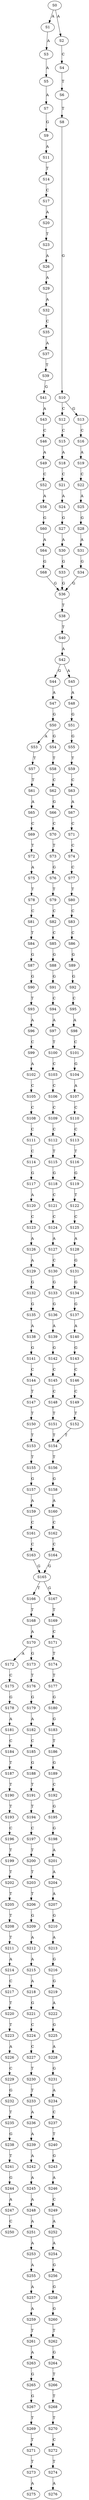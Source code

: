 strict digraph  {
	S0 -> S1 [ label = A ];
	S0 -> S2 [ label = A ];
	S1 -> S3 [ label = A ];
	S2 -> S4 [ label = C ];
	S3 -> S5 [ label = A ];
	S4 -> S6 [ label = T ];
	S5 -> S7 [ label = A ];
	S6 -> S8 [ label = T ];
	S7 -> S9 [ label = G ];
	S8 -> S10 [ label = G ];
	S9 -> S11 [ label = A ];
	S10 -> S12 [ label = C ];
	S10 -> S13 [ label = G ];
	S11 -> S14 [ label = T ];
	S12 -> S15 [ label = C ];
	S13 -> S16 [ label = C ];
	S14 -> S17 [ label = C ];
	S15 -> S18 [ label = A ];
	S16 -> S19 [ label = A ];
	S17 -> S20 [ label = A ];
	S18 -> S21 [ label = C ];
	S19 -> S22 [ label = C ];
	S20 -> S23 [ label = T ];
	S21 -> S24 [ label = A ];
	S22 -> S25 [ label = A ];
	S23 -> S26 [ label = A ];
	S24 -> S27 [ label = G ];
	S25 -> S28 [ label = G ];
	S26 -> S29 [ label = A ];
	S27 -> S30 [ label = A ];
	S28 -> S31 [ label = A ];
	S29 -> S32 [ label = A ];
	S30 -> S33 [ label = G ];
	S31 -> S34 [ label = G ];
	S32 -> S35 [ label = C ];
	S33 -> S36 [ label = G ];
	S34 -> S36 [ label = G ];
	S35 -> S37 [ label = A ];
	S36 -> S38 [ label = T ];
	S37 -> S39 [ label = T ];
	S38 -> S40 [ label = T ];
	S39 -> S41 [ label = G ];
	S40 -> S42 [ label = A ];
	S41 -> S43 [ label = A ];
	S42 -> S44 [ label = G ];
	S42 -> S45 [ label = A ];
	S43 -> S46 [ label = C ];
	S44 -> S47 [ label = A ];
	S45 -> S48 [ label = A ];
	S46 -> S49 [ label = A ];
	S47 -> S50 [ label = G ];
	S48 -> S51 [ label = G ];
	S49 -> S52 [ label = C ];
	S50 -> S53 [ label = A ];
	S50 -> S54 [ label = G ];
	S51 -> S55 [ label = G ];
	S52 -> S56 [ label = A ];
	S53 -> S57 [ label = T ];
	S54 -> S58 [ label = T ];
	S55 -> S59 [ label = T ];
	S56 -> S60 [ label = G ];
	S57 -> S61 [ label = T ];
	S58 -> S62 [ label = C ];
	S59 -> S63 [ label = C ];
	S60 -> S64 [ label = A ];
	S61 -> S65 [ label = A ];
	S62 -> S66 [ label = G ];
	S63 -> S67 [ label = A ];
	S64 -> S68 [ label = G ];
	S65 -> S69 [ label = C ];
	S66 -> S70 [ label = C ];
	S67 -> S71 [ label = C ];
	S68 -> S36 [ label = G ];
	S69 -> S72 [ label = T ];
	S70 -> S73 [ label = T ];
	S71 -> S74 [ label = C ];
	S72 -> S75 [ label = A ];
	S73 -> S76 [ label = G ];
	S74 -> S77 [ label = C ];
	S75 -> S78 [ label = T ];
	S76 -> S79 [ label = T ];
	S77 -> S80 [ label = T ];
	S78 -> S81 [ label = C ];
	S79 -> S82 [ label = C ];
	S80 -> S83 [ label = C ];
	S81 -> S84 [ label = T ];
	S82 -> S85 [ label = C ];
	S83 -> S86 [ label = C ];
	S84 -> S87 [ label = G ];
	S85 -> S88 [ label = G ];
	S86 -> S89 [ label = G ];
	S87 -> S90 [ label = G ];
	S88 -> S91 [ label = G ];
	S89 -> S92 [ label = G ];
	S90 -> S93 [ label = T ];
	S91 -> S94 [ label = C ];
	S92 -> S95 [ label = C ];
	S93 -> S96 [ label = A ];
	S94 -> S97 [ label = A ];
	S95 -> S98 [ label = A ];
	S96 -> S99 [ label = C ];
	S97 -> S100 [ label = T ];
	S98 -> S101 [ label = C ];
	S99 -> S102 [ label = A ];
	S100 -> S103 [ label = C ];
	S101 -> S104 [ label = G ];
	S102 -> S105 [ label = C ];
	S103 -> S106 [ label = C ];
	S104 -> S107 [ label = A ];
	S105 -> S108 [ label = C ];
	S106 -> S109 [ label = C ];
	S107 -> S110 [ label = C ];
	S108 -> S111 [ label = C ];
	S109 -> S112 [ label = C ];
	S110 -> S113 [ label = C ];
	S111 -> S114 [ label = C ];
	S112 -> S115 [ label = T ];
	S113 -> S116 [ label = T ];
	S114 -> S117 [ label = G ];
	S115 -> S118 [ label = G ];
	S116 -> S119 [ label = G ];
	S117 -> S120 [ label = A ];
	S118 -> S121 [ label = C ];
	S119 -> S122 [ label = T ];
	S120 -> S123 [ label = C ];
	S121 -> S124 [ label = C ];
	S122 -> S125 [ label = C ];
	S123 -> S126 [ label = A ];
	S124 -> S127 [ label = A ];
	S125 -> S128 [ label = A ];
	S126 -> S129 [ label = A ];
	S127 -> S130 [ label = C ];
	S128 -> S131 [ label = G ];
	S129 -> S132 [ label = G ];
	S130 -> S133 [ label = G ];
	S131 -> S134 [ label = G ];
	S132 -> S135 [ label = G ];
	S133 -> S136 [ label = G ];
	S134 -> S137 [ label = G ];
	S135 -> S138 [ label = A ];
	S136 -> S139 [ label = A ];
	S137 -> S140 [ label = A ];
	S138 -> S141 [ label = G ];
	S139 -> S142 [ label = G ];
	S140 -> S143 [ label = G ];
	S141 -> S144 [ label = C ];
	S142 -> S145 [ label = C ];
	S143 -> S146 [ label = C ];
	S144 -> S147 [ label = T ];
	S145 -> S148 [ label = C ];
	S146 -> S149 [ label = C ];
	S147 -> S150 [ label = T ];
	S148 -> S151 [ label = T ];
	S149 -> S152 [ label = T ];
	S150 -> S153 [ label = T ];
	S151 -> S154 [ label = T ];
	S152 -> S154 [ label = T ];
	S153 -> S155 [ label = T ];
	S154 -> S156 [ label = T ];
	S155 -> S157 [ label = G ];
	S156 -> S158 [ label = G ];
	S157 -> S159 [ label = A ];
	S158 -> S160 [ label = A ];
	S159 -> S161 [ label = C ];
	S160 -> S162 [ label = C ];
	S161 -> S163 [ label = C ];
	S162 -> S164 [ label = C ];
	S163 -> S165 [ label = G ];
	S164 -> S165 [ label = G ];
	S165 -> S166 [ label = T ];
	S165 -> S167 [ label = G ];
	S166 -> S168 [ label = T ];
	S167 -> S169 [ label = T ];
	S168 -> S170 [ label = A ];
	S169 -> S171 [ label = C ];
	S170 -> S172 [ label = A ];
	S170 -> S173 [ label = G ];
	S171 -> S174 [ label = T ];
	S172 -> S175 [ label = C ];
	S173 -> S176 [ label = T ];
	S174 -> S177 [ label = T ];
	S175 -> S178 [ label = G ];
	S176 -> S179 [ label = G ];
	S177 -> S180 [ label = G ];
	S178 -> S181 [ label = A ];
	S179 -> S182 [ label = A ];
	S180 -> S183 [ label = G ];
	S181 -> S184 [ label = C ];
	S182 -> S185 [ label = C ];
	S183 -> S186 [ label = T ];
	S184 -> S187 [ label = T ];
	S185 -> S188 [ label = G ];
	S186 -> S189 [ label = G ];
	S187 -> S190 [ label = T ];
	S188 -> S191 [ label = T ];
	S189 -> S192 [ label = C ];
	S190 -> S193 [ label = T ];
	S191 -> S194 [ label = T ];
	S192 -> S195 [ label = G ];
	S193 -> S196 [ label = C ];
	S194 -> S197 [ label = C ];
	S195 -> S198 [ label = G ];
	S196 -> S199 [ label = T ];
	S197 -> S200 [ label = T ];
	S198 -> S201 [ label = A ];
	S199 -> S202 [ label = T ];
	S200 -> S203 [ label = T ];
	S201 -> S204 [ label = A ];
	S202 -> S205 [ label = T ];
	S203 -> S206 [ label = T ];
	S204 -> S207 [ label = A ];
	S205 -> S208 [ label = T ];
	S206 -> S209 [ label = G ];
	S207 -> S210 [ label = G ];
	S208 -> S211 [ label = T ];
	S209 -> S212 [ label = A ];
	S210 -> S213 [ label = A ];
	S211 -> S214 [ label = A ];
	S212 -> S215 [ label = A ];
	S213 -> S216 [ label = G ];
	S214 -> S217 [ label = C ];
	S215 -> S218 [ label = A ];
	S216 -> S219 [ label = G ];
	S217 -> S220 [ label = T ];
	S218 -> S221 [ label = G ];
	S219 -> S222 [ label = A ];
	S220 -> S223 [ label = T ];
	S221 -> S224 [ label = C ];
	S222 -> S225 [ label = G ];
	S223 -> S226 [ label = A ];
	S224 -> S227 [ label = C ];
	S225 -> S228 [ label = A ];
	S226 -> S229 [ label = C ];
	S227 -> S230 [ label = T ];
	S228 -> S231 [ label = G ];
	S229 -> S232 [ label = G ];
	S230 -> S233 [ label = T ];
	S231 -> S234 [ label = A ];
	S232 -> S235 [ label = T ];
	S233 -> S236 [ label = A ];
	S234 -> S237 [ label = C ];
	S235 -> S238 [ label = G ];
	S236 -> S239 [ label = A ];
	S237 -> S240 [ label = T ];
	S238 -> S241 [ label = T ];
	S239 -> S242 [ label = A ];
	S240 -> S243 [ label = G ];
	S241 -> S244 [ label = G ];
	S242 -> S245 [ label = A ];
	S243 -> S246 [ label = A ];
	S244 -> S247 [ label = A ];
	S245 -> S248 [ label = A ];
	S246 -> S249 [ label = C ];
	S247 -> S250 [ label = C ];
	S248 -> S251 [ label = A ];
	S249 -> S252 [ label = A ];
	S251 -> S253 [ label = A ];
	S252 -> S254 [ label = A ];
	S253 -> S255 [ label = A ];
	S254 -> S256 [ label = G ];
	S255 -> S257 [ label = A ];
	S256 -> S258 [ label = G ];
	S257 -> S259 [ label = A ];
	S258 -> S260 [ label = G ];
	S259 -> S261 [ label = T ];
	S260 -> S262 [ label = T ];
	S261 -> S263 [ label = A ];
	S262 -> S264 [ label = G ];
	S263 -> S265 [ label = G ];
	S264 -> S266 [ label = T ];
	S265 -> S267 [ label = G ];
	S266 -> S268 [ label = T ];
	S267 -> S269 [ label = T ];
	S268 -> S270 [ label = T ];
	S269 -> S271 [ label = T ];
	S270 -> S272 [ label = C ];
	S271 -> S273 [ label = T ];
	S272 -> S274 [ label = T ];
	S273 -> S275 [ label = A ];
	S274 -> S276 [ label = A ];
}

